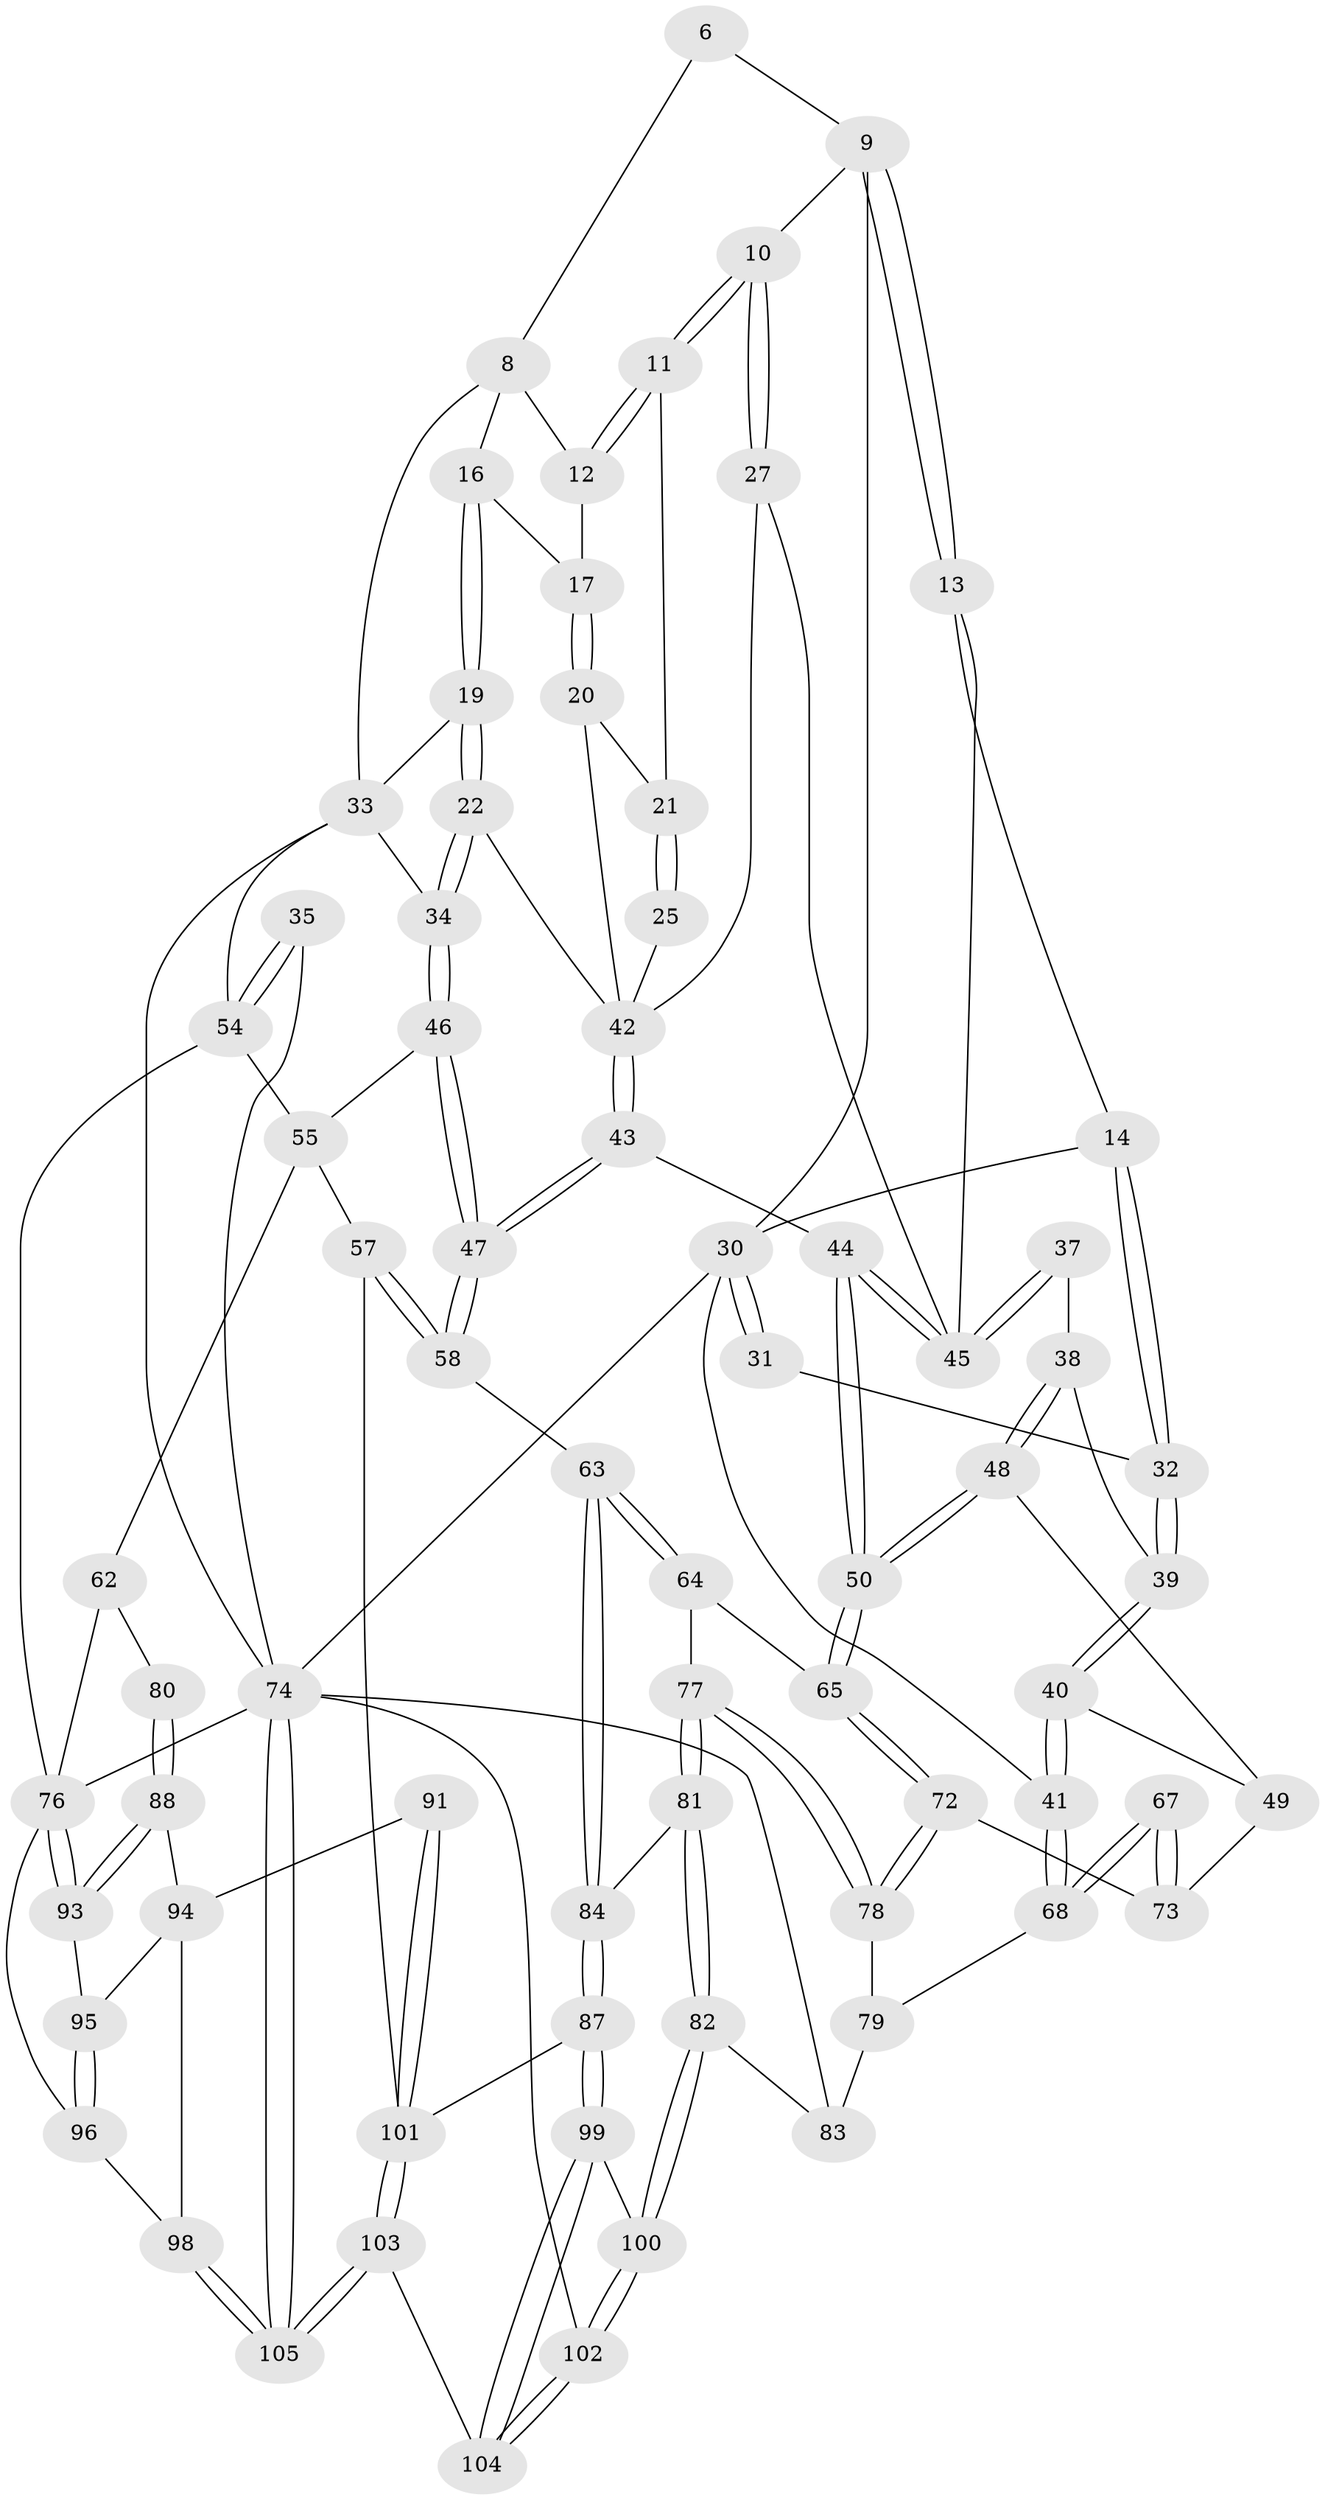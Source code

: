 // original degree distribution, {3: 0.01904761904761905, 5: 0.5714285714285714, 4: 0.21904761904761905, 6: 0.19047619047619047}
// Generated by graph-tools (version 1.1) at 2025/04/03/04/25 22:04:59]
// undirected, 73 vertices, 167 edges
graph export_dot {
graph [start="1"]
  node [color=gray90,style=filled];
  6 [pos="+0.6717027833301306+0"];
  8 [pos="+0.611050444853736+0",super="+7"];
  9 [pos="+0.3813560468460054+0",super="+5"];
  10 [pos="+0.5107719506832644+0.07323411294429172"];
  11 [pos="+0.5206472967450557+0.07358804408547746"];
  12 [pos="+0.5816142153726295+0.04164148281876302"];
  13 [pos="+0.2950671865601769+0.10665896618796852"];
  14 [pos="+0.16319876753934728+0.10370498201849122"];
  16 [pos="+0.6512668072399248+0.0753879094554165"];
  17 [pos="+0.6382078185479138+0.08290300532607033"];
  19 [pos="+0.7577385484702607+0.08177771232591816"];
  20 [pos="+0.6257561315659828+0.10382057059702982"];
  21 [pos="+0.5836612139130779+0.11445080696932487"];
  22 [pos="+0.693241904956404+0.2192246303207464"];
  25 [pos="+0.5831729581806396+0.179537739049677"];
  27 [pos="+0.4683356063309541+0.18009430895888318"];
  30 [pos="+0+0.17012213470789858",super="+4+15"];
  31 [pos="+0+0.11301341106399124"];
  32 [pos="+0.12442506405698198+0.20730093452742782"];
  33 [pos="+0.8664540690349237+0.2769722027023396",super="+18"];
  34 [pos="+0.7849573335741037+0.2864644524693676"];
  35 [pos="+1+0.33932071027317634"];
  37 [pos="+0.2616112445774455+0.2515086120511723"];
  38 [pos="+0.2290296092846519+0.279248428884799"];
  39 [pos="+0.1211337991210831+0.23981204526684277"];
  40 [pos="+0.006387657467886748+0.32896273816218563"];
  41 [pos="+0+0.2895757181608524"];
  42 [pos="+0.567729692148227+0.34345190262935",super="+26+24"];
  43 [pos="+0.5521235733353782+0.4102177532039633"];
  44 [pos="+0.40766625564596226+0.3772715807334373"];
  45 [pos="+0.4020601748878669+0.35724517027820357",super="+29"];
  46 [pos="+0.7216173261740122+0.41304244639455395"];
  47 [pos="+0.5769339458507913+0.44771948757405994"];
  48 [pos="+0.22014325402555382+0.4463337844003704"];
  49 [pos="+0.12778020042971905+0.440503965173966"];
  50 [pos="+0.26689868944659273+0.4772266325925007"];
  54 [pos="+1+0.3996957583215721",super="+51+36"];
  55 [pos="+0.741276981678227+0.6861831447146507",super="+53+52"];
  57 [pos="+0.5831344276745074+0.650912257575858",super="+56"];
  58 [pos="+0.5691811946313947+0.6426266064069504"];
  62 [pos="+1+0.6023545070546119",super="+59+60"];
  63 [pos="+0.5009716966346536+0.6633361102526485"];
  64 [pos="+0.3251512710981119+0.580614493803941"];
  65 [pos="+0.28714235965051216+0.5594273471460087"];
  67 [pos="+0+0.6720525390397"];
  68 [pos="+0+0.7519892037005632"];
  72 [pos="+0.22483691260001565+0.6335685062593225"];
  73 [pos="+0.221753628867677+0.6334484959705455",super="+66"];
  74 [pos="+1+1",super="+3+71"];
  76 [pos="+1+0.7698646101201684",super="+61+75"];
  77 [pos="+0.3085691144534046+0.7693618607658366"];
  78 [pos="+0.22225644098166292+0.6656905972333308"];
  79 [pos="+0.17515494444689952+0.7529806679090028",super="+69"];
  80 [pos="+0.7708395714662756+0.6961963485071847"];
  81 [pos="+0.3518264991349123+0.8394310517837936"];
  82 [pos="+0.32765499687722655+0.8606557273460691"];
  83 [pos="+0.3029104911524784+0.8682715559163928",super="+70"];
  84 [pos="+0.3953976474932369+0.8217164917716988"];
  87 [pos="+0.4858487362117071+0.9098592281710383"];
  88 [pos="+0.7961862676035665+0.7403939957919141"];
  91 [pos="+0.6396328682820102+0.9232755804752353"];
  93 [pos="+1+0.8155410184317842"];
  94 [pos="+0.8210078244899459+0.8425937076970418",super="+89+90"];
  95 [pos="+0.9595260820960457+0.8602928971831834"];
  96 [pos="+0.9052780167873671+0.9530606098873113"];
  98 [pos="+0.8243016384982029+1",super="+97"];
  99 [pos="+0.41256891621221076+0.991894058679852"];
  100 [pos="+0.344320796802649+0.9032184348640837"];
  101 [pos="+0.5979464704692112+1",super="+86+85+92"];
  102 [pos="+0.3555114374039349+1"];
  103 [pos="+0.6176789459820491+1"];
  104 [pos="+0.4556970023859233+1"];
  105 [pos="+0.7933072448502647+1"];
  6 -- 8;
  6 -- 9;
  8 -- 12;
  8 -- 16;
  8 -- 33;
  9 -- 10;
  9 -- 13;
  9 -- 13;
  9 -- 30;
  10 -- 11;
  10 -- 11;
  10 -- 27;
  10 -- 27;
  11 -- 12;
  11 -- 12;
  11 -- 21;
  12 -- 17;
  13 -- 14;
  13 -- 45;
  14 -- 32;
  14 -- 32;
  14 -- 30;
  16 -- 17;
  16 -- 19;
  16 -- 19;
  17 -- 20;
  17 -- 20;
  19 -- 22;
  19 -- 22;
  19 -- 33;
  20 -- 21;
  20 -- 42;
  21 -- 25;
  21 -- 25;
  22 -- 34;
  22 -- 34;
  22 -- 42;
  25 -- 42 [weight=2];
  27 -- 42;
  27 -- 45;
  30 -- 31 [weight=2];
  30 -- 31;
  30 -- 41;
  30 -- 74 [weight=2];
  31 -- 32;
  32 -- 39;
  32 -- 39;
  33 -- 34;
  33 -- 54;
  33 -- 74;
  34 -- 46;
  34 -- 46;
  35 -- 54 [weight=2];
  35 -- 54;
  35 -- 74;
  37 -- 38;
  37 -- 45 [weight=2];
  37 -- 45;
  38 -- 39;
  38 -- 48;
  38 -- 48;
  39 -- 40;
  39 -- 40;
  40 -- 41;
  40 -- 41;
  40 -- 49;
  41 -- 68;
  41 -- 68;
  42 -- 43;
  42 -- 43;
  43 -- 44;
  43 -- 47;
  43 -- 47;
  44 -- 45;
  44 -- 45;
  44 -- 50;
  44 -- 50;
  46 -- 47;
  46 -- 47;
  46 -- 55;
  47 -- 58;
  47 -- 58;
  48 -- 49;
  48 -- 50;
  48 -- 50;
  49 -- 73;
  50 -- 65;
  50 -- 65;
  54 -- 76;
  54 -- 55;
  55 -- 62 [weight=2];
  55 -- 57;
  57 -- 58;
  57 -- 58;
  57 -- 101 [weight=2];
  58 -- 63;
  62 -- 80 [weight=2];
  62 -- 76;
  63 -- 64;
  63 -- 64;
  63 -- 84;
  63 -- 84;
  64 -- 65;
  64 -- 77;
  65 -- 72;
  65 -- 72;
  67 -- 68;
  67 -- 68;
  67 -- 73 [weight=2];
  67 -- 73;
  68 -- 79;
  72 -- 73;
  72 -- 78;
  72 -- 78;
  74 -- 105;
  74 -- 105;
  74 -- 102;
  74 -- 83;
  74 -- 76;
  76 -- 93;
  76 -- 93;
  76 -- 96;
  77 -- 78;
  77 -- 78;
  77 -- 81;
  77 -- 81;
  78 -- 79;
  79 -- 83 [weight=2];
  80 -- 88;
  80 -- 88;
  81 -- 82;
  81 -- 82;
  81 -- 84;
  82 -- 83;
  82 -- 100;
  82 -- 100;
  84 -- 87;
  84 -- 87;
  87 -- 99;
  87 -- 99;
  87 -- 101;
  88 -- 93;
  88 -- 93;
  88 -- 94;
  91 -- 101 [weight=2];
  91 -- 101;
  91 -- 94;
  93 -- 95;
  94 -- 95;
  94 -- 98 [weight=2];
  95 -- 96;
  95 -- 96;
  96 -- 98;
  98 -- 105;
  98 -- 105;
  99 -- 100;
  99 -- 104;
  99 -- 104;
  100 -- 102;
  100 -- 102;
  101 -- 103;
  101 -- 103;
  102 -- 104;
  102 -- 104;
  103 -- 104;
  103 -- 105;
  103 -- 105;
}
